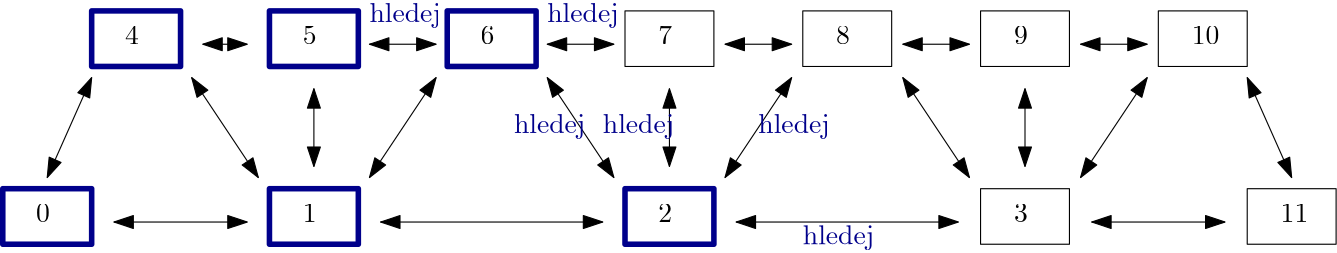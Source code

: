 <?xml version="1.0"?>
<!DOCTYPE ipe SYSTEM "ipe.dtd">
<ipe version="70206" creator="Ipe 7.2.7">
<info created="D:20180403135043" modified="D:20180417233537"/>
<ipestyle name="basic">
<symbol name="arrow/arc(spx)">
<path stroke="sym-stroke" fill="sym-stroke" pen="sym-pen">
0 0 m
-1 0.333 l
-1 -0.333 l
h
</path>
</symbol>
<symbol name="arrow/farc(spx)">
<path stroke="sym-stroke" fill="white" pen="sym-pen">
0 0 m
-1 0.333 l
-1 -0.333 l
h
</path>
</symbol>
<symbol name="arrow/ptarc(spx)">
<path stroke="sym-stroke" fill="sym-stroke" pen="sym-pen">
0 0 m
-1 0.333 l
-0.8 0 l
-1 -0.333 l
h
</path>
</symbol>
<symbol name="arrow/fptarc(spx)">
<path stroke="sym-stroke" fill="white" pen="sym-pen">
0 0 m
-1 0.333 l
-0.8 0 l
-1 -0.333 l
h
</path>
</symbol>
<symbol name="mark/circle(sx)" transformations="translations">
<path fill="sym-stroke">
0.6 0 0 0.6 0 0 e
0.4 0 0 0.4 0 0 e
</path>
</symbol>
<symbol name="mark/disk(sx)" transformations="translations">
<path fill="sym-stroke">
0.6 0 0 0.6 0 0 e
</path>
</symbol>
<symbol name="mark/fdisk(sfx)" transformations="translations">
<group>
<path fill="sym-fill">
0.5 0 0 0.5 0 0 e
</path>
<path fill="sym-stroke" fillrule="eofill">
0.6 0 0 0.6 0 0 e
0.4 0 0 0.4 0 0 e
</path>
</group>
</symbol>
<symbol name="mark/box(sx)" transformations="translations">
<path fill="sym-stroke" fillrule="eofill">
-0.6 -0.6 m
0.6 -0.6 l
0.6 0.6 l
-0.6 0.6 l
h
-0.4 -0.4 m
0.4 -0.4 l
0.4 0.4 l
-0.4 0.4 l
h
</path>
</symbol>
<symbol name="mark/square(sx)" transformations="translations">
<path fill="sym-stroke">
-0.6 -0.6 m
0.6 -0.6 l
0.6 0.6 l
-0.6 0.6 l
h
</path>
</symbol>
<symbol name="mark/fsquare(sfx)" transformations="translations">
<group>
<path fill="sym-fill">
-0.5 -0.5 m
0.5 -0.5 l
0.5 0.5 l
-0.5 0.5 l
h
</path>
<path fill="sym-stroke" fillrule="eofill">
-0.6 -0.6 m
0.6 -0.6 l
0.6 0.6 l
-0.6 0.6 l
h
-0.4 -0.4 m
0.4 -0.4 l
0.4 0.4 l
-0.4 0.4 l
h
</path>
</group>
</symbol>
<symbol name="mark/cross(sx)" transformations="translations">
<group>
<path fill="sym-stroke">
-0.43 -0.57 m
0.57 0.43 l
0.43 0.57 l
-0.57 -0.43 l
h
</path>
<path fill="sym-stroke">
-0.43 0.57 m
0.57 -0.43 l
0.43 -0.57 l
-0.57 0.43 l
h
</path>
</group>
</symbol>
<symbol name="arrow/fnormal(spx)">
<path stroke="sym-stroke" fill="white" pen="sym-pen">
0 0 m
-1 0.333 l
-1 -0.333 l
h
</path>
</symbol>
<symbol name="arrow/pointed(spx)">
<path stroke="sym-stroke" fill="sym-stroke" pen="sym-pen">
0 0 m
-1 0.333 l
-0.8 0 l
-1 -0.333 l
h
</path>
</symbol>
<symbol name="arrow/fpointed(spx)">
<path stroke="sym-stroke" fill="white" pen="sym-pen">
0 0 m
-1 0.333 l
-0.8 0 l
-1 -0.333 l
h
</path>
</symbol>
<symbol name="arrow/linear(spx)">
<path stroke="sym-stroke" pen="sym-pen">
-1 0.333 m
0 0 l
-1 -0.333 l
</path>
</symbol>
<symbol name="arrow/fdouble(spx)">
<path stroke="sym-stroke" fill="white" pen="sym-pen">
0 0 m
-1 0.333 l
-1 -0.333 l
h
-1 0 m
-2 0.333 l
-2 -0.333 l
h
</path>
</symbol>
<symbol name="arrow/double(spx)">
<path stroke="sym-stroke" fill="sym-stroke" pen="sym-pen">
0 0 m
-1 0.333 l
-1 -0.333 l
h
-1 0 m
-2 0.333 l
-2 -0.333 l
h
</path>
</symbol>
<pen name="heavier" value="0.8"/>
<pen name="fat" value="1.2"/>
<pen name="ultrafat" value="2"/>
<symbolsize name="large" value="5"/>
<symbolsize name="small" value="2"/>
<symbolsize name="tiny" value="1.1"/>
<arrowsize name="large" value="10"/>
<arrowsize name="small" value="5"/>
<arrowsize name="tiny" value="3"/>
<color name="red" value="1 0 0"/>
<color name="green" value="0 1 0"/>
<color name="blue" value="0 0 1"/>
<color name="yellow" value="1 1 0"/>
<color name="orange" value="1 0.647 0"/>
<color name="gold" value="1 0.843 0"/>
<color name="purple" value="0.627 0.125 0.941"/>
<color name="gray" value="0.745"/>
<color name="brown" value="0.647 0.165 0.165"/>
<color name="navy" value="0 0 0.502"/>
<color name="pink" value="1 0.753 0.796"/>
<color name="seagreen" value="0.18 0.545 0.341"/>
<color name="turquoise" value="0.251 0.878 0.816"/>
<color name="violet" value="0.933 0.51 0.933"/>
<color name="darkblue" value="0 0 0.545"/>
<color name="darkcyan" value="0 0.545 0.545"/>
<color name="darkgray" value="0.663"/>
<color name="darkgreen" value="0 0.392 0"/>
<color name="darkmagenta" value="0.545 0 0.545"/>
<color name="darkorange" value="1 0.549 0"/>
<color name="darkred" value="0.545 0 0"/>
<color name="lightblue" value="0.678 0.847 0.902"/>
<color name="lightcyan" value="0.878 1 1"/>
<color name="lightgray" value="0.827"/>
<color name="lightgreen" value="0.565 0.933 0.565"/>
<color name="lightyellow" value="1 1 0.878"/>
<dashstyle name="dashed" value="[4] 0"/>
<dashstyle name="dotted" value="[1 3] 0"/>
<dashstyle name="dash dotted" value="[4 2 1 2] 0"/>
<dashstyle name="dash dot dotted" value="[4 2 1 2 1 2] 0"/>
<textsize name="large" value="\large"/>
<textsize name="Large" value="\Large"/>
<textsize name="LARGE" value="\LARGE"/>
<textsize name="huge" value="\huge"/>
<textsize name="Huge" value="\Huge"/>
<textsize name="small" value="\small"/>
<textsize name="footnote" value="\footnotesize"/>
<textsize name="tiny" value="\tiny"/>
<textstyle name="center" begin="\begin{center}" end="\end{center}"/>
<textstyle name="itemize" begin="\begin{itemize}" end="\end{itemize}"/>
<textstyle name="item" begin="\begin{itemize}\item{}" end="\end{itemize}"/>
<gridsize name="4 pts" value="4"/>
<gridsize name="8 pts (~3 mm)" value="8"/>
<gridsize name="16 pts (~6 mm)" value="16"/>
<gridsize name="32 pts (~12 mm)" value="32"/>
<gridsize name="10 pts (~3.5 mm)" value="10"/>
<gridsize name="20 pts (~7 mm)" value="20"/>
<gridsize name="14 pts (~5 mm)" value="14"/>
<gridsize name="28 pts (~10 mm)" value="28"/>
<gridsize name="56 pts (~20 mm)" value="56"/>
<anglesize name="90 deg" value="90"/>
<anglesize name="60 deg" value="60"/>
<anglesize name="45 deg" value="45"/>
<anglesize name="30 deg" value="30"/>
<anglesize name="22.5 deg" value="22.5"/>
<opacity name="10%" value="0.1"/>
<opacity name="30%" value="0.3"/>
<opacity name="50%" value="0.5"/>
<opacity name="75%" value="0.75"/>
<tiling name="falling" angle="-60" step="4" width="1"/>
<tiling name="rising" angle="30" step="4" width="1"/>
</ipestyle>
<page>
<layer name="alpha"/>
<view layers="alpha" active="alpha"/>
<path layer="alpha" matrix="1 0 0 1 -208 -128" stroke="darkblue" pen="ultrafat">
224 484 m
224 464 l
256 464 l
256 484 l
h
</path>
<path matrix="1 0 0 1 -176 -64" stroke="darkblue" pen="ultrafat">
224 484 m
224 464 l
256 464 l
256 484 l
h
</path>
<path matrix="1 0 0 1 -112 -64" stroke="darkblue" pen="ultrafat">
224 484 m
224 464 l
256 464 l
256 484 l
h
</path>
<path matrix="1 0 0 1 -48 -64" stroke="darkblue" pen="ultrafat">
224 484 m
224 464 l
256 464 l
256 484 l
h
</path>
<path matrix="1 0 0 1 16 -64" stroke="black">
224 484 m
224 464 l
256 464 l
256 484 l
h
</path>
<path matrix="1 0 0 1 -112 -128" stroke="darkblue" pen="ultrafat">
224 484 m
224 464 l
256 464 l
256 484 l
h
</path>
<path matrix="1 0 0 1 16 -128" stroke="darkblue" pen="ultrafat">
224 484 m
224 464 l
256 464 l
256 484 l
h
</path>
<path matrix="1 0 0 1 80 -64" stroke="black">
224 484 m
224 464 l
256 464 l
256 484 l
h
</path>
<path matrix="1 0 0 1 144 -64" stroke="black">
224 484 m
224 464 l
256 464 l
256 484 l
h
</path>
<path matrix="1 0 0 1 144 -128" stroke="black">
224 484 m
224 464 l
256 464 l
256 484 l
h
</path>
<path matrix="1 0 0 1 208 -64" stroke="black">
224 484 m
224 464 l
256 464 l
256 484 l
h
</path>
<path matrix="1 0 0 1 240 -128" stroke="black">
224 484 m
224 464 l
256 464 l
256 484 l
h
</path>
<path stroke="black" arrow="normal/normal" rarrow="normal/normal">
56 344 m
104 344 l
</path>
<path stroke="black" arrow="normal/normal" rarrow="normal/normal">
152 344 m
232 344 l
</path>
<path stroke="black" arrow="normal/normal" rarrow="normal/normal">
280 344 m
360 344 l
</path>
<path stroke="black" arrow="normal/normal" rarrow="normal/normal">
408 344 m
456 344 l
</path>
<path stroke="black" arrow="normal/normal" rarrow="normal/normal">
88 408 m
104 408 l
</path>
<path stroke="black" arrow="normal/normal" rarrow="normal/normal">
148 408 m
172 408 l
</path>
<path stroke="black" arrow="normal/normal" rarrow="normal/normal">
212 408 m
236 408 l
</path>
<path stroke="black" arrow="normal/normal" rarrow="normal/normal">
276 408 m
300 408 l
</path>
<path stroke="black" arrow="normal/normal" rarrow="normal/normal">
340 408 m
364 408 l
</path>
<path stroke="black" arrow="normal/normal" rarrow="normal/normal">
404 408 m
428 408 l
</path>
<path stroke="black" arrow="normal/normal" rarrow="normal/normal">
128 392 m
128 364 l
</path>
<path stroke="black" arrow="normal/normal" rarrow="normal/normal">
256 392 m
256 364 l
</path>
<path stroke="black" arrow="normal/normal" rarrow="normal/normal">
384 392 m
384 364 l
</path>
<path stroke="black" arrow="normal/normal" rarrow="normal/normal">
148 360 m
172 396 l
</path>
<path stroke="black" arrow="normal/normal" rarrow="normal/normal">
212 396 m
236 360 l
</path>
<path stroke="black" arrow="normal/normal" rarrow="normal/normal">
276 360 m
300 396 l
</path>
<path stroke="black" arrow="normal/normal" rarrow="normal/normal">
340 396 m
364 360 l
</path>
<path stroke="black" arrow="normal/normal" rarrow="normal/normal">
404 360 m
428 396 l
</path>
<path stroke="black" arrow="normal/normal" rarrow="normal/normal">
84 396 m
108 360 l
</path>
<path stroke="black" arrow="normal/normal" rarrow="normal/normal">
464 396 m
480 360 l
</path>
<path stroke="black" arrow="normal/normal" rarrow="normal/normal">
48 396 m
32 360 l
</path>
<text matrix="1 0 0 1 -108 -364" transformations="translations" pos="136 708" stroke="black" type="label" width="4.981" height="6.42" depth="0" valign="baseline">0</text>
<text matrix="1 0 0 1 -12 -364" transformations="translations" pos="136 708" stroke="black" type="label" width="4.981" height="6.42" depth="0" valign="baseline">1</text>
<text matrix="1 0 0 1 116 -364" transformations="translations" pos="136 708" stroke="black" type="label" width="4.981" height="6.42" depth="0" valign="baseline">2</text>
<text matrix="1 0 0 1 244 -364" transformations="translations" pos="136 708" stroke="black" type="label" width="4.981" height="6.42" depth="0" valign="baseline">3</text>
<text matrix="1 0 0 1 340 -364" transformations="translations" pos="136 708" stroke="black" type="label" width="9.963" height="6.42" depth="0" valign="baseline">11</text>
<text matrix="1 0 0 1 -76 -300" transformations="translations" pos="136 708" stroke="black" type="label" width="4.981" height="6.42" depth="0" valign="baseline">4</text>
<text matrix="1 0 0 1 -12 -300" transformations="translations" pos="136 708" stroke="black" type="label" width="4.981" height="6.42" depth="0" valign="baseline">5</text>
<text matrix="1 0 0 1 52 -300" transformations="translations" pos="136 708" stroke="black" type="label" width="4.981" height="6.42" depth="0" valign="baseline">6</text>
<text matrix="1 0 0 1 116 -300" transformations="translations" pos="136 708" stroke="black" type="label" width="4.981" height="6.42" depth="0" valign="baseline">7</text>
<text matrix="1 0 0 1 180 -300" transformations="translations" pos="136 708" stroke="black" type="label" width="4.981" height="6.42" depth="0" valign="baseline">8</text>
<text matrix="1 0 0 1 244 -300" transformations="translations" pos="136 708" stroke="black" type="label" width="4.981" height="6.42" depth="0" valign="baseline">9</text>
<text matrix="1 0 0 1 308 -300" transformations="translations" pos="136 708" stroke="black" type="label" width="9.963" height="6.42" depth="0" valign="baseline">10</text>
<text matrix="1 0 0 1 236 -124" transformations="translations" pos="68 460" stroke="darkblue" type="label" width="25.737" height="6.926" depth="1.93" valign="baseline">hledej</text>
<text matrix="1 0 0 1 80 -44" transformations="translations" pos="68 460" stroke="darkblue" type="label" width="25.737" height="6.926" depth="1.93" valign="baseline">hledej</text>
<text matrix="1 0 0 1 132 -84" transformations="translations" pos="68 460" stroke="darkblue" type="label" width="25.737" height="6.926" depth="1.93" valign="baseline">hledej</text>
<text matrix="1 0 0 1 164 -84" transformations="translations" pos="68 460" stroke="darkblue" type="label" width="25.737" height="6.926" depth="1.93" valign="baseline">hledej</text>
<text matrix="1 0 0 1 144 -44" transformations="translations" pos="68 460" stroke="darkblue" type="label" width="25.737" height="6.926" depth="1.93" valign="baseline">hledej</text>
<text matrix="1 0 0 1 220 -84" transformations="translations" pos="68 460" stroke="darkblue" type="label" valign="baseline">hledej</text>
</page>
</ipe>

